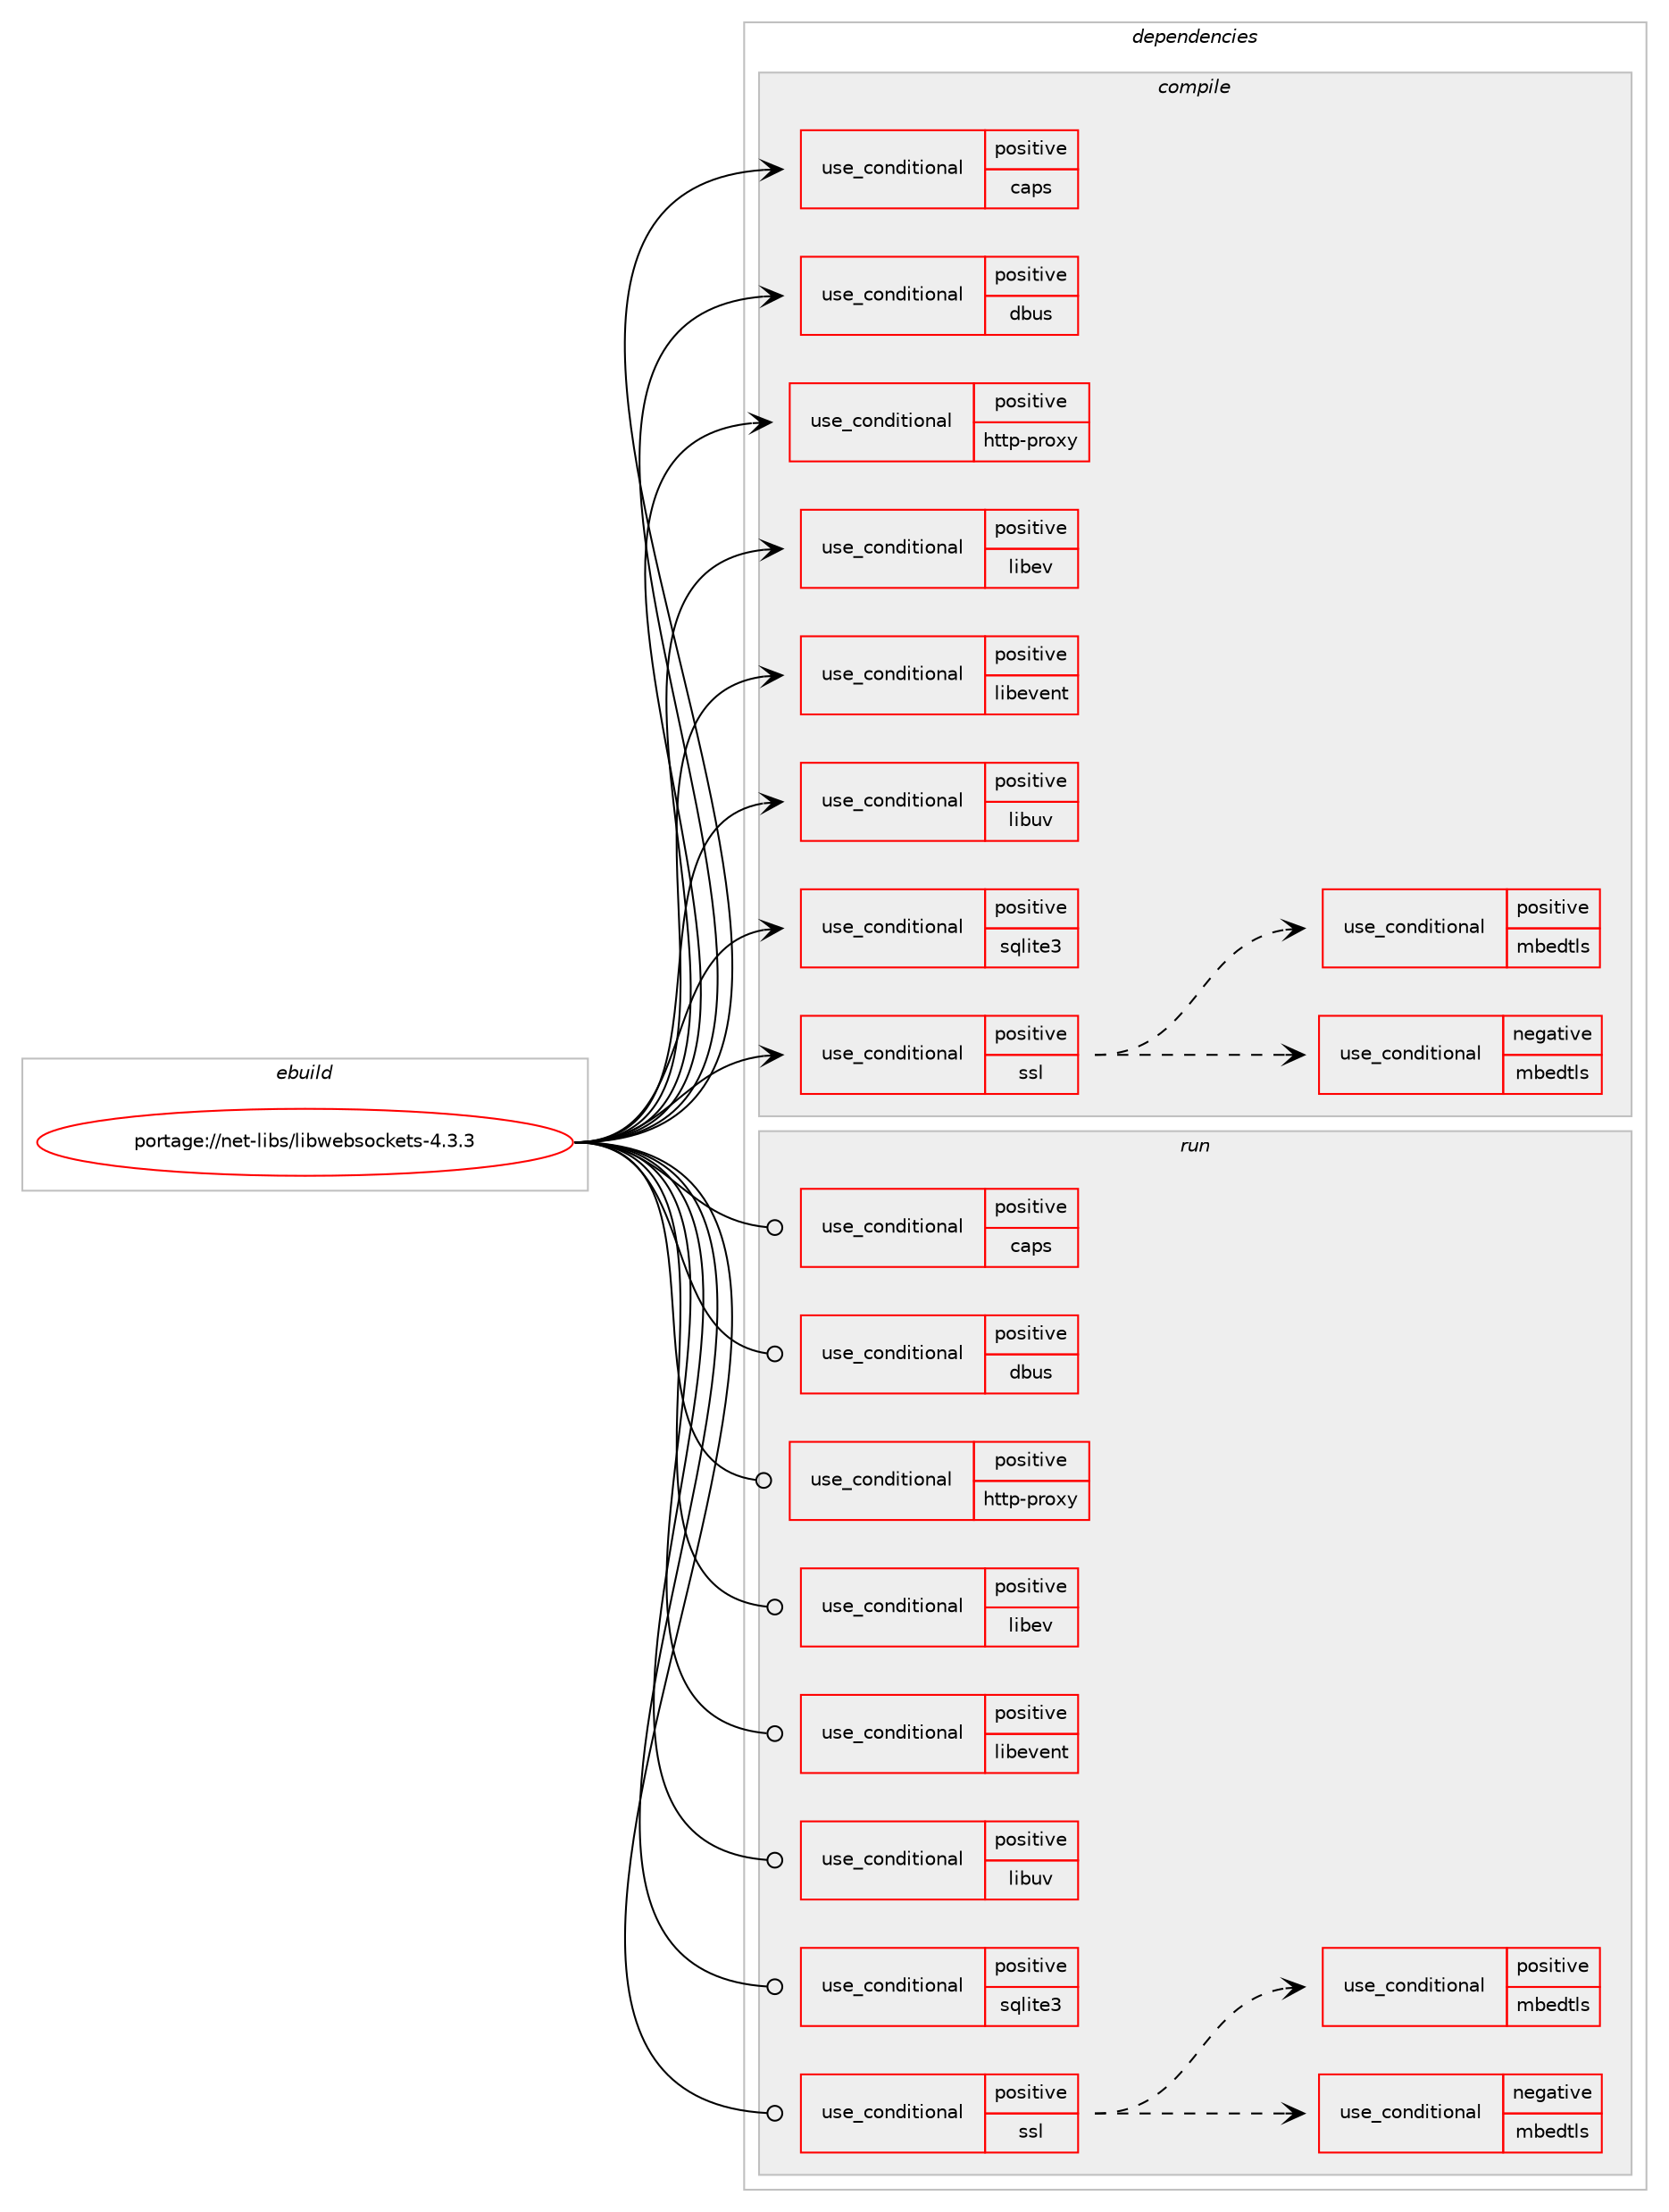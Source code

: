 digraph prolog {

# *************
# Graph options
# *************

newrank=true;
concentrate=true;
compound=true;
graph [rankdir=LR,fontname=Helvetica,fontsize=10,ranksep=1.5];#, ranksep=2.5, nodesep=0.2];
edge  [arrowhead=vee];
node  [fontname=Helvetica,fontsize=10];

# **********
# The ebuild
# **********

subgraph cluster_leftcol {
color=gray;
rank=same;
label=<<i>ebuild</i>>;
id [label="portage://net-libs/libwebsockets-4.3.3", color=red, width=4, href="../net-libs/libwebsockets-4.3.3.svg"];
}

# ****************
# The dependencies
# ****************

subgraph cluster_midcol {
color=gray;
label=<<i>dependencies</i>>;
subgraph cluster_compile {
fillcolor="#eeeeee";
style=filled;
label=<<i>compile</i>>;
subgraph cond2868 {
dependency4475 [label=<<TABLE BORDER="0" CELLBORDER="1" CELLSPACING="0" CELLPADDING="4"><TR><TD ROWSPAN="3" CELLPADDING="10">use_conditional</TD></TR><TR><TD>positive</TD></TR><TR><TD>caps</TD></TR></TABLE>>, shape=none, color=red];
# *** BEGIN UNKNOWN DEPENDENCY TYPE (TODO) ***
# dependency4475 -> package_dependency(portage://net-libs/libwebsockets-4.3.3,install,no,sys-libs,libcap,none,[,,],[],[])
# *** END UNKNOWN DEPENDENCY TYPE (TODO) ***

}
id:e -> dependency4475:w [weight=20,style="solid",arrowhead="vee"];
subgraph cond2869 {
dependency4476 [label=<<TABLE BORDER="0" CELLBORDER="1" CELLSPACING="0" CELLPADDING="4"><TR><TD ROWSPAN="3" CELLPADDING="10">use_conditional</TD></TR><TR><TD>positive</TD></TR><TR><TD>dbus</TD></TR></TABLE>>, shape=none, color=red];
# *** BEGIN UNKNOWN DEPENDENCY TYPE (TODO) ***
# dependency4476 -> package_dependency(portage://net-libs/libwebsockets-4.3.3,install,no,sys-apps,dbus,none,[,,],[],[])
# *** END UNKNOWN DEPENDENCY TYPE (TODO) ***

}
id:e -> dependency4476:w [weight=20,style="solid",arrowhead="vee"];
subgraph cond2870 {
dependency4477 [label=<<TABLE BORDER="0" CELLBORDER="1" CELLSPACING="0" CELLPADDING="4"><TR><TD ROWSPAN="3" CELLPADDING="10">use_conditional</TD></TR><TR><TD>positive</TD></TR><TR><TD>http-proxy</TD></TR></TABLE>>, shape=none, color=red];
# *** BEGIN UNKNOWN DEPENDENCY TYPE (TODO) ***
# dependency4477 -> package_dependency(portage://net-libs/libwebsockets-4.3.3,install,no,net-libs,libhubbub,none,[,,],[],[])
# *** END UNKNOWN DEPENDENCY TYPE (TODO) ***

}
id:e -> dependency4477:w [weight=20,style="solid",arrowhead="vee"];
subgraph cond2871 {
dependency4478 [label=<<TABLE BORDER="0" CELLBORDER="1" CELLSPACING="0" CELLPADDING="4"><TR><TD ROWSPAN="3" CELLPADDING="10">use_conditional</TD></TR><TR><TD>positive</TD></TR><TR><TD>libev</TD></TR></TABLE>>, shape=none, color=red];
# *** BEGIN UNKNOWN DEPENDENCY TYPE (TODO) ***
# dependency4478 -> package_dependency(portage://net-libs/libwebsockets-4.3.3,install,no,dev-libs,libev,none,[,,],[],[])
# *** END UNKNOWN DEPENDENCY TYPE (TODO) ***

}
id:e -> dependency4478:w [weight=20,style="solid",arrowhead="vee"];
subgraph cond2872 {
dependency4479 [label=<<TABLE BORDER="0" CELLBORDER="1" CELLSPACING="0" CELLPADDING="4"><TR><TD ROWSPAN="3" CELLPADDING="10">use_conditional</TD></TR><TR><TD>positive</TD></TR><TR><TD>libevent</TD></TR></TABLE>>, shape=none, color=red];
# *** BEGIN UNKNOWN DEPENDENCY TYPE (TODO) ***
# dependency4479 -> package_dependency(portage://net-libs/libwebsockets-4.3.3,install,no,dev-libs,libevent,none,[,,],any_same_slot,[])
# *** END UNKNOWN DEPENDENCY TYPE (TODO) ***

}
id:e -> dependency4479:w [weight=20,style="solid",arrowhead="vee"];
subgraph cond2873 {
dependency4480 [label=<<TABLE BORDER="0" CELLBORDER="1" CELLSPACING="0" CELLPADDING="4"><TR><TD ROWSPAN="3" CELLPADDING="10">use_conditional</TD></TR><TR><TD>positive</TD></TR><TR><TD>libuv</TD></TR></TABLE>>, shape=none, color=red];
# *** BEGIN UNKNOWN DEPENDENCY TYPE (TODO) ***
# dependency4480 -> package_dependency(portage://net-libs/libwebsockets-4.3.3,install,no,dev-libs,libuv,none,[,,],any_same_slot,[])
# *** END UNKNOWN DEPENDENCY TYPE (TODO) ***

}
id:e -> dependency4480:w [weight=20,style="solid",arrowhead="vee"];
subgraph cond2874 {
dependency4481 [label=<<TABLE BORDER="0" CELLBORDER="1" CELLSPACING="0" CELLPADDING="4"><TR><TD ROWSPAN="3" CELLPADDING="10">use_conditional</TD></TR><TR><TD>positive</TD></TR><TR><TD>sqlite3</TD></TR></TABLE>>, shape=none, color=red];
# *** BEGIN UNKNOWN DEPENDENCY TYPE (TODO) ***
# dependency4481 -> package_dependency(portage://net-libs/libwebsockets-4.3.3,install,no,dev-db,sqlite,none,[,,],any_same_slot,[])
# *** END UNKNOWN DEPENDENCY TYPE (TODO) ***

}
id:e -> dependency4481:w [weight=20,style="solid",arrowhead="vee"];
subgraph cond2875 {
dependency4482 [label=<<TABLE BORDER="0" CELLBORDER="1" CELLSPACING="0" CELLPADDING="4"><TR><TD ROWSPAN="3" CELLPADDING="10">use_conditional</TD></TR><TR><TD>positive</TD></TR><TR><TD>ssl</TD></TR></TABLE>>, shape=none, color=red];
subgraph cond2876 {
dependency4483 [label=<<TABLE BORDER="0" CELLBORDER="1" CELLSPACING="0" CELLPADDING="4"><TR><TD ROWSPAN="3" CELLPADDING="10">use_conditional</TD></TR><TR><TD>negative</TD></TR><TR><TD>mbedtls</TD></TR></TABLE>>, shape=none, color=red];
# *** BEGIN UNKNOWN DEPENDENCY TYPE (TODO) ***
# dependency4483 -> package_dependency(portage://net-libs/libwebsockets-4.3.3,install,no,dev-libs,openssl,none,[,,],[slot(0),equal],[])
# *** END UNKNOWN DEPENDENCY TYPE (TODO) ***

}
dependency4482:e -> dependency4483:w [weight=20,style="dashed",arrowhead="vee"];
subgraph cond2877 {
dependency4484 [label=<<TABLE BORDER="0" CELLBORDER="1" CELLSPACING="0" CELLPADDING="4"><TR><TD ROWSPAN="3" CELLPADDING="10">use_conditional</TD></TR><TR><TD>positive</TD></TR><TR><TD>mbedtls</TD></TR></TABLE>>, shape=none, color=red];
# *** BEGIN UNKNOWN DEPENDENCY TYPE (TODO) ***
# dependency4484 -> package_dependency(portage://net-libs/libwebsockets-4.3.3,install,no,net-libs,mbedtls,none,[,,],any_same_slot,[])
# *** END UNKNOWN DEPENDENCY TYPE (TODO) ***

}
dependency4482:e -> dependency4484:w [weight=20,style="dashed",arrowhead="vee"];
}
id:e -> dependency4482:w [weight=20,style="solid",arrowhead="vee"];
# *** BEGIN UNKNOWN DEPENDENCY TYPE (TODO) ***
# id -> package_dependency(portage://net-libs/libwebsockets-4.3.3,install,no,sys-libs,zlib,none,[,,],[],[])
# *** END UNKNOWN DEPENDENCY TYPE (TODO) ***

}
subgraph cluster_compileandrun {
fillcolor="#eeeeee";
style=filled;
label=<<i>compile and run</i>>;
}
subgraph cluster_run {
fillcolor="#eeeeee";
style=filled;
label=<<i>run</i>>;
subgraph cond2878 {
dependency4485 [label=<<TABLE BORDER="0" CELLBORDER="1" CELLSPACING="0" CELLPADDING="4"><TR><TD ROWSPAN="3" CELLPADDING="10">use_conditional</TD></TR><TR><TD>positive</TD></TR><TR><TD>caps</TD></TR></TABLE>>, shape=none, color=red];
# *** BEGIN UNKNOWN DEPENDENCY TYPE (TODO) ***
# dependency4485 -> package_dependency(portage://net-libs/libwebsockets-4.3.3,run,no,sys-libs,libcap,none,[,,],[],[])
# *** END UNKNOWN DEPENDENCY TYPE (TODO) ***

}
id:e -> dependency4485:w [weight=20,style="solid",arrowhead="odot"];
subgraph cond2879 {
dependency4486 [label=<<TABLE BORDER="0" CELLBORDER="1" CELLSPACING="0" CELLPADDING="4"><TR><TD ROWSPAN="3" CELLPADDING="10">use_conditional</TD></TR><TR><TD>positive</TD></TR><TR><TD>dbus</TD></TR></TABLE>>, shape=none, color=red];
# *** BEGIN UNKNOWN DEPENDENCY TYPE (TODO) ***
# dependency4486 -> package_dependency(portage://net-libs/libwebsockets-4.3.3,run,no,sys-apps,dbus,none,[,,],[],[])
# *** END UNKNOWN DEPENDENCY TYPE (TODO) ***

}
id:e -> dependency4486:w [weight=20,style="solid",arrowhead="odot"];
subgraph cond2880 {
dependency4487 [label=<<TABLE BORDER="0" CELLBORDER="1" CELLSPACING="0" CELLPADDING="4"><TR><TD ROWSPAN="3" CELLPADDING="10">use_conditional</TD></TR><TR><TD>positive</TD></TR><TR><TD>http-proxy</TD></TR></TABLE>>, shape=none, color=red];
# *** BEGIN UNKNOWN DEPENDENCY TYPE (TODO) ***
# dependency4487 -> package_dependency(portage://net-libs/libwebsockets-4.3.3,run,no,net-libs,libhubbub,none,[,,],[],[])
# *** END UNKNOWN DEPENDENCY TYPE (TODO) ***

}
id:e -> dependency4487:w [weight=20,style="solid",arrowhead="odot"];
subgraph cond2881 {
dependency4488 [label=<<TABLE BORDER="0" CELLBORDER="1" CELLSPACING="0" CELLPADDING="4"><TR><TD ROWSPAN="3" CELLPADDING="10">use_conditional</TD></TR><TR><TD>positive</TD></TR><TR><TD>libev</TD></TR></TABLE>>, shape=none, color=red];
# *** BEGIN UNKNOWN DEPENDENCY TYPE (TODO) ***
# dependency4488 -> package_dependency(portage://net-libs/libwebsockets-4.3.3,run,no,dev-libs,libev,none,[,,],[],[])
# *** END UNKNOWN DEPENDENCY TYPE (TODO) ***

}
id:e -> dependency4488:w [weight=20,style="solid",arrowhead="odot"];
subgraph cond2882 {
dependency4489 [label=<<TABLE BORDER="0" CELLBORDER="1" CELLSPACING="0" CELLPADDING="4"><TR><TD ROWSPAN="3" CELLPADDING="10">use_conditional</TD></TR><TR><TD>positive</TD></TR><TR><TD>libevent</TD></TR></TABLE>>, shape=none, color=red];
# *** BEGIN UNKNOWN DEPENDENCY TYPE (TODO) ***
# dependency4489 -> package_dependency(portage://net-libs/libwebsockets-4.3.3,run,no,dev-libs,libevent,none,[,,],any_same_slot,[])
# *** END UNKNOWN DEPENDENCY TYPE (TODO) ***

}
id:e -> dependency4489:w [weight=20,style="solid",arrowhead="odot"];
subgraph cond2883 {
dependency4490 [label=<<TABLE BORDER="0" CELLBORDER="1" CELLSPACING="0" CELLPADDING="4"><TR><TD ROWSPAN="3" CELLPADDING="10">use_conditional</TD></TR><TR><TD>positive</TD></TR><TR><TD>libuv</TD></TR></TABLE>>, shape=none, color=red];
# *** BEGIN UNKNOWN DEPENDENCY TYPE (TODO) ***
# dependency4490 -> package_dependency(portage://net-libs/libwebsockets-4.3.3,run,no,dev-libs,libuv,none,[,,],any_same_slot,[])
# *** END UNKNOWN DEPENDENCY TYPE (TODO) ***

}
id:e -> dependency4490:w [weight=20,style="solid",arrowhead="odot"];
subgraph cond2884 {
dependency4491 [label=<<TABLE BORDER="0" CELLBORDER="1" CELLSPACING="0" CELLPADDING="4"><TR><TD ROWSPAN="3" CELLPADDING="10">use_conditional</TD></TR><TR><TD>positive</TD></TR><TR><TD>sqlite3</TD></TR></TABLE>>, shape=none, color=red];
# *** BEGIN UNKNOWN DEPENDENCY TYPE (TODO) ***
# dependency4491 -> package_dependency(portage://net-libs/libwebsockets-4.3.3,run,no,dev-db,sqlite,none,[,,],any_same_slot,[])
# *** END UNKNOWN DEPENDENCY TYPE (TODO) ***

}
id:e -> dependency4491:w [weight=20,style="solid",arrowhead="odot"];
subgraph cond2885 {
dependency4492 [label=<<TABLE BORDER="0" CELLBORDER="1" CELLSPACING="0" CELLPADDING="4"><TR><TD ROWSPAN="3" CELLPADDING="10">use_conditional</TD></TR><TR><TD>positive</TD></TR><TR><TD>ssl</TD></TR></TABLE>>, shape=none, color=red];
subgraph cond2886 {
dependency4493 [label=<<TABLE BORDER="0" CELLBORDER="1" CELLSPACING="0" CELLPADDING="4"><TR><TD ROWSPAN="3" CELLPADDING="10">use_conditional</TD></TR><TR><TD>negative</TD></TR><TR><TD>mbedtls</TD></TR></TABLE>>, shape=none, color=red];
# *** BEGIN UNKNOWN DEPENDENCY TYPE (TODO) ***
# dependency4493 -> package_dependency(portage://net-libs/libwebsockets-4.3.3,run,no,dev-libs,openssl,none,[,,],[slot(0),equal],[])
# *** END UNKNOWN DEPENDENCY TYPE (TODO) ***

}
dependency4492:e -> dependency4493:w [weight=20,style="dashed",arrowhead="vee"];
subgraph cond2887 {
dependency4494 [label=<<TABLE BORDER="0" CELLBORDER="1" CELLSPACING="0" CELLPADDING="4"><TR><TD ROWSPAN="3" CELLPADDING="10">use_conditional</TD></TR><TR><TD>positive</TD></TR><TR><TD>mbedtls</TD></TR></TABLE>>, shape=none, color=red];
# *** BEGIN UNKNOWN DEPENDENCY TYPE (TODO) ***
# dependency4494 -> package_dependency(portage://net-libs/libwebsockets-4.3.3,run,no,net-libs,mbedtls,none,[,,],any_same_slot,[])
# *** END UNKNOWN DEPENDENCY TYPE (TODO) ***

}
dependency4492:e -> dependency4494:w [weight=20,style="dashed",arrowhead="vee"];
}
id:e -> dependency4492:w [weight=20,style="solid",arrowhead="odot"];
# *** BEGIN UNKNOWN DEPENDENCY TYPE (TODO) ***
# id -> package_dependency(portage://net-libs/libwebsockets-4.3.3,run,no,sys-libs,zlib,none,[,,],[],[])
# *** END UNKNOWN DEPENDENCY TYPE (TODO) ***

}
}

# **************
# The candidates
# **************

subgraph cluster_choices {
rank=same;
color=gray;
label=<<i>candidates</i>>;

}

}
